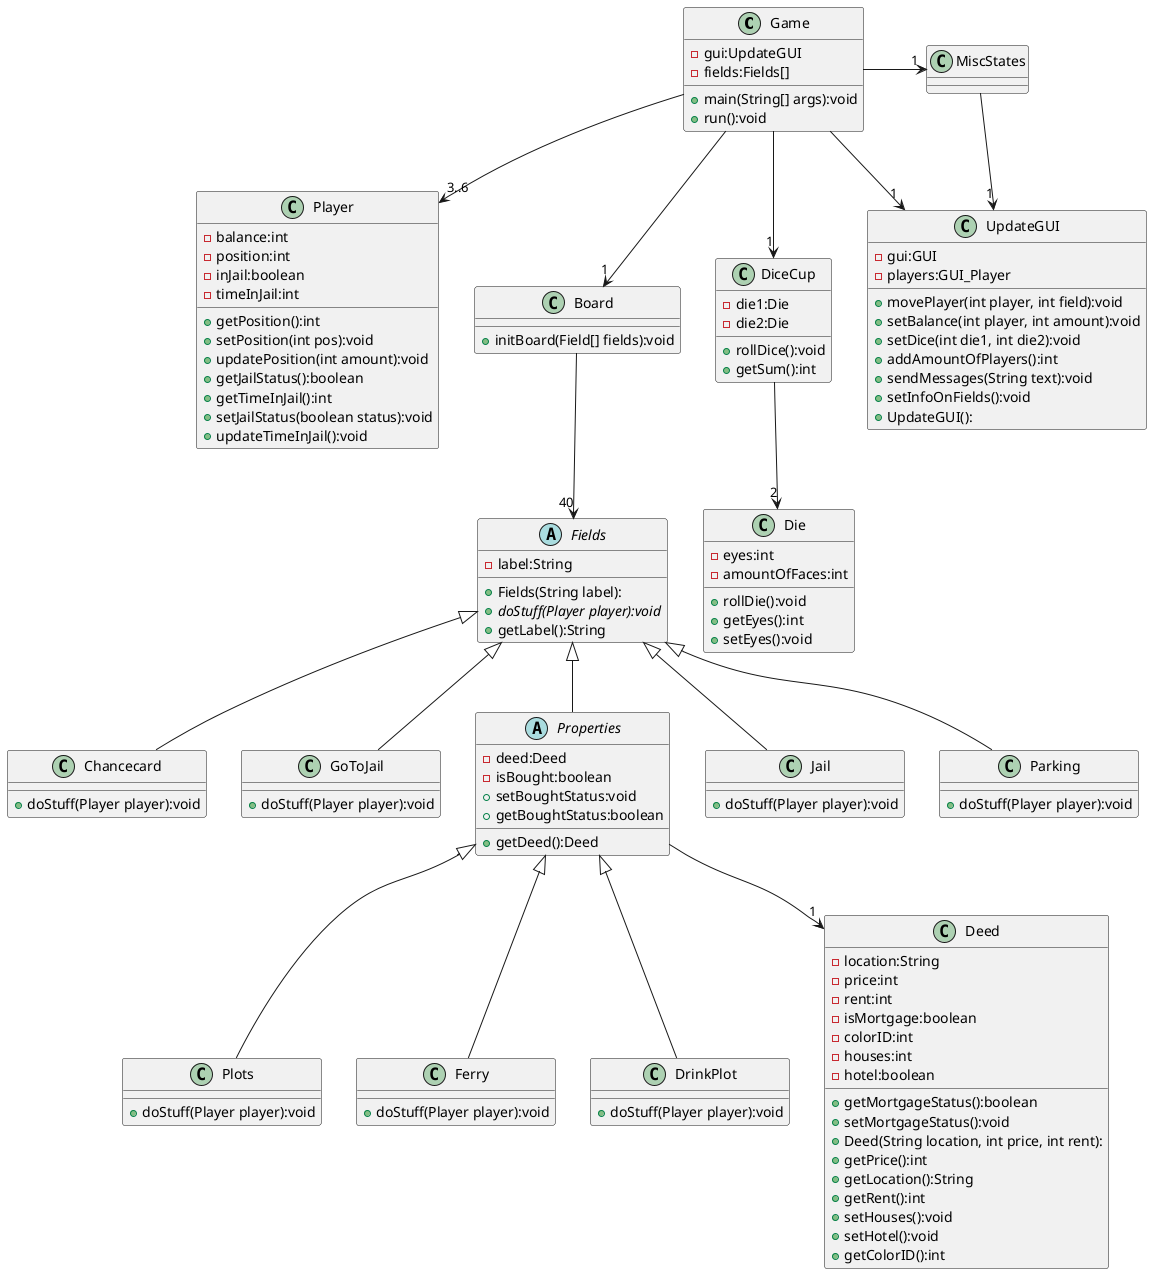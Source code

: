 @startuml
'https://plantuml.com/class-diagram

class Game{
    -gui:UpdateGUI
    -fields:Fields[]
    +main(String[] args):void
    +run():void
}
class Player{
    -balance:int
    -position:int
    -inJail:boolean
    -timeInJail:int
    +getPosition():int
    +setPosition(int pos):void
    +updatePosition(int amount):void
    +getJailStatus():boolean
    +getTimeInJail():int
    +setJailStatus(boolean status):void
    +updateTimeInJail():void
}
class Die{
    -eyes:int
    -amountOfFaces:int
    +rollDie():void
    +getEyes():int
    +setEyes():void
}
class MiscStates{

}
class Board{
    +initBoard(Field[] fields):void
}
class DiceCup{
    -die1:Die
    -die2:Die
    +rollDice():void
    +getSum():int
}

abstract class Fields{
    -label:String
    +Fields(String label):
    {abstract}+doStuff(Player player):void
    +getLabel():String
}
class Chancecard{
    +doStuff(Player player):void
}
class GoToJail{
    +doStuff(Player player):void
}
class Plots{
    +doStuff(Player player):void
}
class Ferry{
    +doStuff(Player player):void
}
class DrinkPlot{
    +doStuff(Player player):void
}
class UpdateGUI{
    -gui:GUI
    -players:GUI_Player
    +movePlayer(int player, int field):void
    +setBalance(int player, int amount):void
    +setDice(int die1, int die2):void
    +addAmountOfPlayers():int
    +sendMessages(String text):void
    +setInfoOnFields():void
    +UpdateGUI():
}
class Deed{
    -location:String
    -price:int
    -rent:int
    -isMortgage:boolean
    -colorID:int
    -houses:int
    -hotel:boolean
    +getMortgageStatus():boolean
    +setMortgageStatus():void
    +Deed(String location, int price, int rent):
    +getPrice():int
    +getLocation():String
    +getRent():int
    +setHouses():void
    +setHotel():void
    +getColorID():int
}
abstract class Properties{
    -deed:Deed
    -isBought:boolean
    +getDeed():Deed
    +setBoughtStatus:void
    +getBoughtStatus:boolean
}
class Jail{
    +doStuff(Player player):void
}
class Parking{
    +doStuff(Player player):void
}



Game -->"1" DiceCup
DiceCup -->"2" Die
Game -->"3..6" Player
Game -->"1" UpdateGUI
Game -->"1" Board
Board -->"40" Fields

Fields <|-- Chancecard
Fields <|-- Properties
Properties <|-- Plots
Properties <|-- Ferry
Fields <|-- GoToJail
Properties <|-- DrinkPlot
Properties -->"1" Deed
Fields <|-- Jail
Fields <|-- Parking

Game ->"1" MiscStates
MiscStates -->"1" UpdateGUI

@enduml